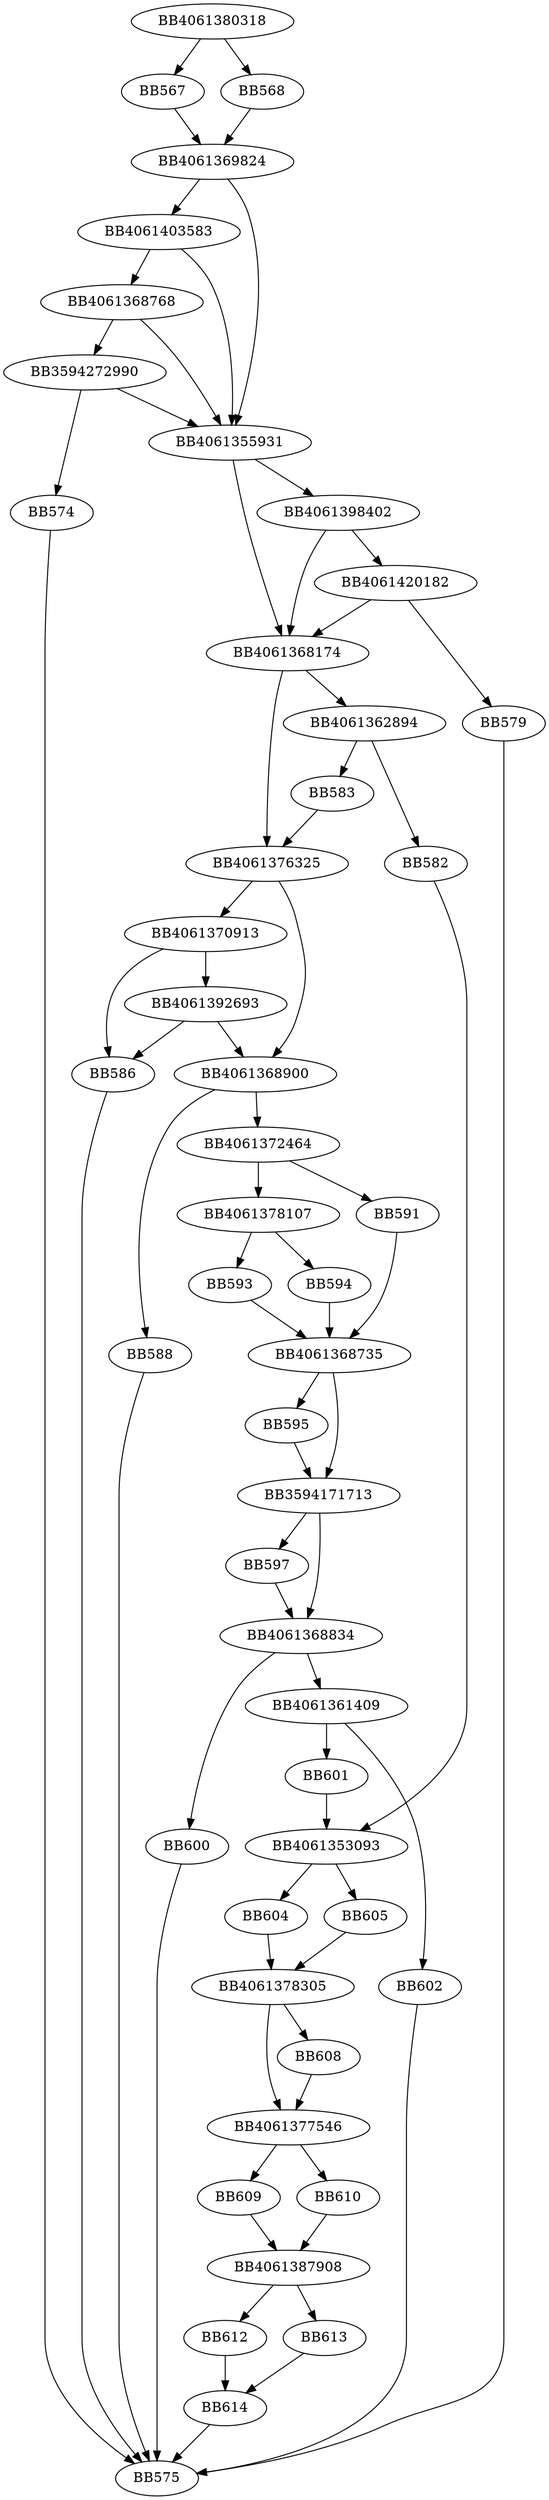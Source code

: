 digraph G{
	BB4061380318->BB567;
	BB4061380318->BB568;
	BB567->BB4061369824;
	BB568->BB4061369824;
	BB4061369824->BB4061403583;
	BB4061369824->BB4061355931;
	BB4061403583->BB4061368768;
	BB4061403583->BB4061355931;
	BB4061368768->BB3594272990;
	BB4061368768->BB4061355931;
	BB3594272990->BB574;
	BB3594272990->BB4061355931;
	BB574->BB575;
	BB4061355931->BB4061368174;
	BB4061355931->BB4061398402;
	BB4061398402->BB4061420182;
	BB4061398402->BB4061368174;
	BB4061420182->BB579;
	BB4061420182->BB4061368174;
	BB579->BB575;
	BB4061368174->BB4061362894;
	BB4061368174->BB4061376325;
	BB4061362894->BB582;
	BB4061362894->BB583;
	BB583->BB4061376325;
	BB4061376325->BB4061368900;
	BB4061376325->BB4061370913;
	BB4061370913->BB586;
	BB4061370913->BB4061392693;
	BB4061392693->BB586;
	BB4061392693->BB4061368900;
	BB586->BB575;
	BB4061368900->BB588;
	BB4061368900->BB4061372464;
	BB588->BB575;
	BB4061372464->BB4061378107;
	BB4061372464->BB591;
	BB591->BB4061368735;
	BB4061378107->BB593;
	BB4061378107->BB594;
	BB593->BB4061368735;
	BB594->BB4061368735;
	BB4061368735->BB595;
	BB4061368735->BB3594171713;
	BB595->BB3594171713;
	BB3594171713->BB597;
	BB3594171713->BB4061368834;
	BB597->BB4061368834;
	BB4061368834->BB4061361409;
	BB4061368834->BB600;
	BB600->BB575;
	BB4061361409->BB601;
	BB4061361409->BB602;
	BB602->BB575;
	BB601->BB4061353093;
	BB582->BB4061353093;
	BB4061353093->BB604;
	BB4061353093->BB605;
	BB605->BB4061378305;
	BB604->BB4061378305;
	BB4061378305->BB4061377546;
	BB4061378305->BB608;
	BB608->BB4061377546;
	BB4061377546->BB609;
	BB4061377546->BB610;
	BB610->BB4061387908;
	BB609->BB4061387908;
	BB4061387908->BB612;
	BB4061387908->BB613;
	BB613->BB614;
	BB612->BB614;
	BB614->BB575;
}
